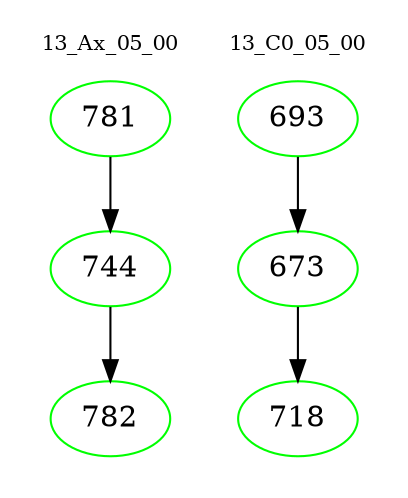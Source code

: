 digraph{
subgraph cluster_0 {
color = white
label = "13_Ax_05_00";
fontsize=10;
T0_781 [label="781", color="green"]
T0_781 -> T0_744 [color="black"]
T0_744 [label="744", color="green"]
T0_744 -> T0_782 [color="black"]
T0_782 [label="782", color="green"]
}
subgraph cluster_1 {
color = white
label = "13_C0_05_00";
fontsize=10;
T1_693 [label="693", color="green"]
T1_693 -> T1_673 [color="black"]
T1_673 [label="673", color="green"]
T1_673 -> T1_718 [color="black"]
T1_718 [label="718", color="green"]
}
}
